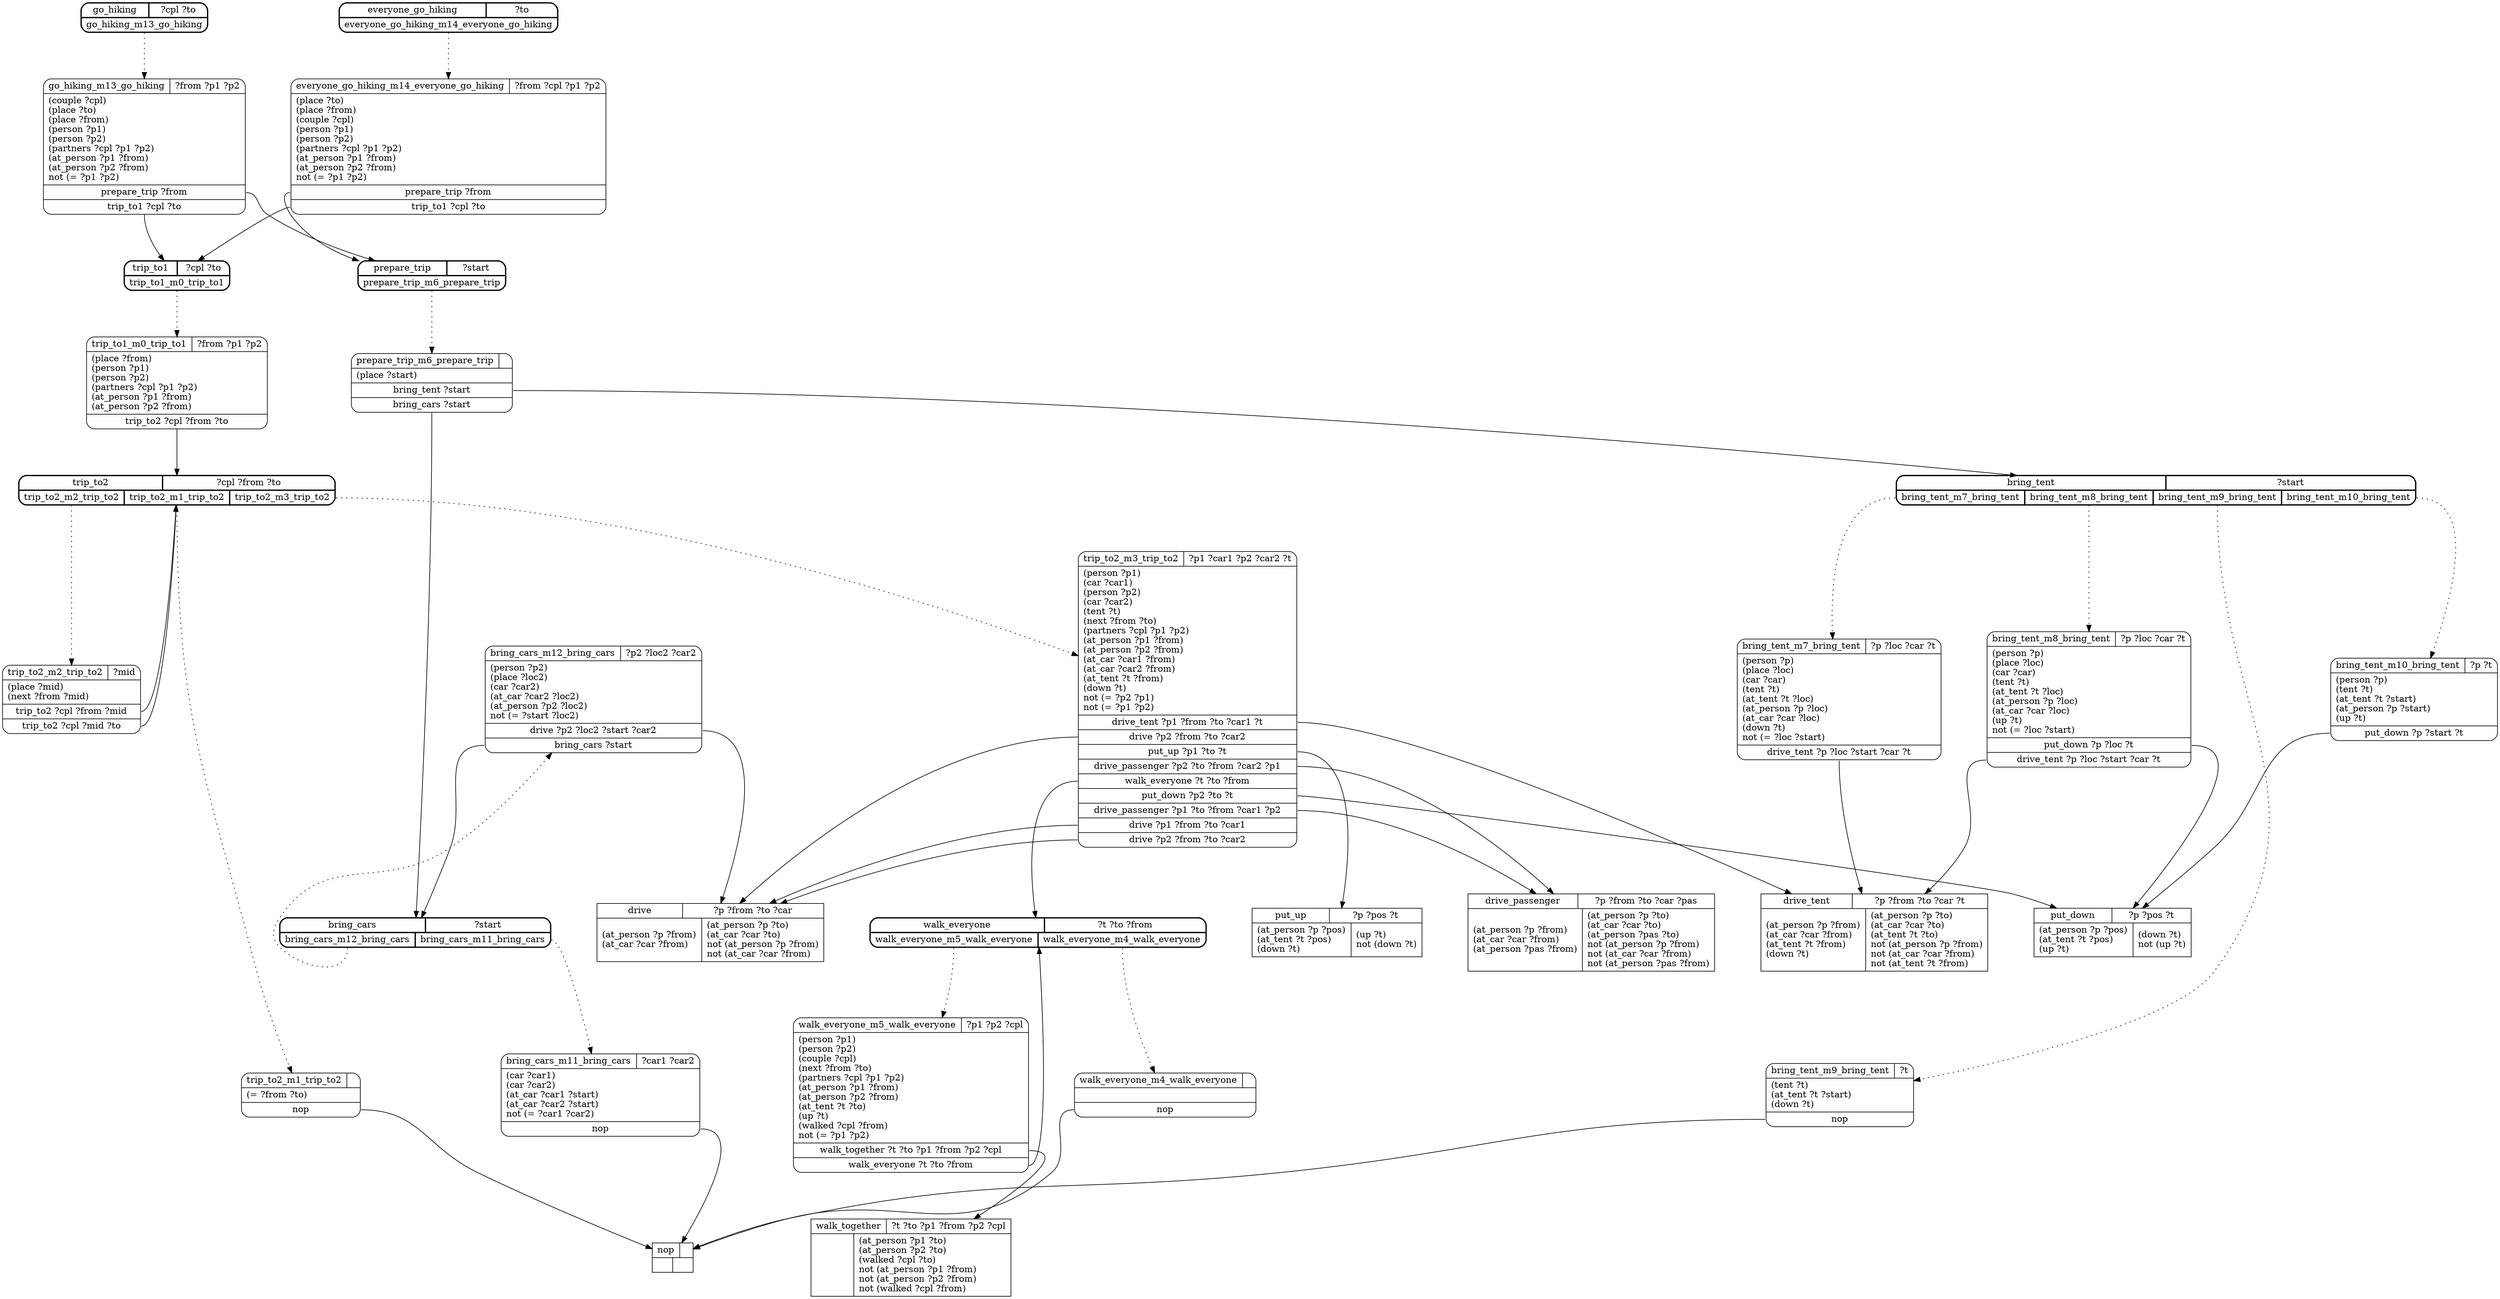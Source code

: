 // Generated by Hype
digraph "hiking" {
  nodesep=1
  ranksep=1
  // Operators
  node [shape=record]
  "put_down" [
    label="{{\N|?p ?pos ?t}|{(at_person ?p ?pos)\l(at_tent ?t ?pos)\l(up ?t)\l|(down ?t)\lnot (up ?t)\l}}"
  ]
  "put_up" [
    label="{{\N|?p ?pos ?t}|{(at_person ?p ?pos)\l(at_tent ?t ?pos)\l(down ?t)\l|(up ?t)\lnot (down ?t)\l}}"
  ]
  "drive_passenger" [
    label="{{\N|?p ?from ?to ?car ?pas}|{(at_person ?p ?from)\l(at_car ?car ?from)\l(at_person ?pas ?from)\l|(at_person ?p ?to)\l(at_car ?car ?to)\l(at_person ?pas ?to)\lnot (at_person ?p ?from)\lnot (at_car ?car ?from)\lnot (at_person ?pas ?from)\l}}"
  ]
  "drive" [
    label="{{\N|?p ?from ?to ?car}|{(at_person ?p ?from)\l(at_car ?car ?from)\l|(at_person ?p ?to)\l(at_car ?car ?to)\lnot (at_person ?p ?from)\lnot (at_car ?car ?from)\l}}"
  ]
  "drive_tent" [
    label="{{\N|?p ?from ?to ?car ?t}|{(at_person ?p ?from)\l(at_car ?car ?from)\l(at_tent ?t ?from)\l(down ?t)\l|(at_person ?p ?to)\l(at_car ?car ?to)\l(at_tent ?t ?to)\lnot (at_person ?p ?from)\lnot (at_car ?car ?from)\lnot (at_tent ?t ?from)\l}}"
  ]
  "walk_together" [
    label="{{\N|?t ?to ?p1 ?from ?p2 ?cpl}|{|(at_person ?p1 ?to)\l(at_person ?p2 ?to)\l(walked ?cpl ?to)\lnot (at_person ?p1 ?from)\lnot (at_person ?p2 ?from)\lnot (walked ?cpl ?from)\l}}"
  ]
  "nop" [
    label="{{\N|}|{|}}"
  ]
  // Methods
  node [shape=Mrecord]
  "trip_to1" [
    style=bold
    label="{{\N|?cpl ?to}|{<0>trip_to1_m0_trip_to1}}"
  ]
  "trip_to1_m0_trip_to1" [
    label="{{\N|?from ?p1 ?p2}|(place ?from)\l(person ?p1)\l(person ?p2)\l(partners ?cpl ?p1 ?p2)\l(at_person ?p1 ?from)\l(at_person ?p2 ?from)\l|<0>trip_to2 ?cpl ?from ?to}"
  ]
  "trip_to1":0 -> "trip_to1_m0_trip_to1" [style=dotted]
  "trip_to1_m0_trip_to1":0 -> "trip_to2"
  "trip_to2" [
    style=bold
    label="{{\N|?cpl ?from ?to}|{<0>trip_to2_m2_trip_to2|<1>trip_to2_m1_trip_to2|<2>trip_to2_m3_trip_to2}}"
  ]
  "trip_to2_m2_trip_to2" [
    label="{{\N|?mid}|(place ?mid)\l(next ?from ?mid)\l|<0>trip_to2 ?cpl ?from ?mid|<1>trip_to2 ?cpl ?mid ?to}"
  ]
  "trip_to2":0 -> "trip_to2_m2_trip_to2" [style=dotted]
  "trip_to2_m2_trip_to2":0 -> "trip_to2"
  "trip_to2_m2_trip_to2":1 -> "trip_to2"
  "trip_to2_m1_trip_to2" [
    label="{{\N|}|(= ?from ?to)\l|<0>nop}"
  ]
  "trip_to2":1 -> "trip_to2_m1_trip_to2" [style=dotted]
  "trip_to2_m1_trip_to2":0 -> "nop"
  "trip_to2_m3_trip_to2" [
    label="{{\N|?p1 ?car1 ?p2 ?car2 ?t}|(person ?p1)\l(car ?car1)\l(person ?p2)\l(car ?car2)\l(tent ?t)\l(next ?from ?to)\l(partners ?cpl ?p1 ?p2)\l(at_person ?p1 ?from)\l(at_person ?p2 ?from)\l(at_car ?car1 ?from)\l(at_car ?car2 ?from)\l(at_tent ?t ?from)\l(down ?t)\lnot (= ?p2 ?p1)\lnot (= ?p1 ?p2)\l|<0>drive_tent ?p1 ?from ?to ?car1 ?t|<1>drive ?p2 ?from ?to ?car2|<2>put_up ?p1 ?to ?t|<3>drive_passenger ?p2 ?to ?from ?car2 ?p1|<4>walk_everyone ?t ?to ?from|<5>put_down ?p2 ?to ?t|<6>drive_passenger ?p1 ?to ?from ?car1 ?p2|<7>drive ?p1 ?from ?to ?car1|<8>drive ?p2 ?from ?to ?car2}"
  ]
  "trip_to2":2 -> "trip_to2_m3_trip_to2" [style=dotted]
  "trip_to2_m3_trip_to2":0 -> "drive_tent"
  "trip_to2_m3_trip_to2":1 -> "drive"
  "trip_to2_m3_trip_to2":2 -> "put_up"
  "trip_to2_m3_trip_to2":3 -> "drive_passenger"
  "trip_to2_m3_trip_to2":4 -> "walk_everyone"
  "trip_to2_m3_trip_to2":5 -> "put_down"
  "trip_to2_m3_trip_to2":6 -> "drive_passenger"
  "trip_to2_m3_trip_to2":7 -> "drive"
  "trip_to2_m3_trip_to2":8 -> "drive"
  "walk_everyone" [
    style=bold
    label="{{\N|?t ?to ?from}|{<0>walk_everyone_m5_walk_everyone|<1>walk_everyone_m4_walk_everyone}}"
  ]
  "walk_everyone_m5_walk_everyone" [
    label="{{\N|?p1 ?p2 ?cpl}|(person ?p1)\l(person ?p2)\l(couple ?cpl)\l(next ?from ?to)\l(partners ?cpl ?p1 ?p2)\l(at_person ?p1 ?from)\l(at_person ?p2 ?from)\l(at_tent ?t ?to)\l(up ?t)\l(walked ?cpl ?from)\lnot (= ?p1 ?p2)\l|<0>walk_together ?t ?to ?p1 ?from ?p2 ?cpl|<1>walk_everyone ?t ?to ?from}"
  ]
  "walk_everyone":0 -> "walk_everyone_m5_walk_everyone" [style=dotted]
  "walk_everyone_m5_walk_everyone":0 -> "walk_together"
  "walk_everyone_m5_walk_everyone":1 -> "walk_everyone"
  "walk_everyone_m4_walk_everyone" [
    label="{{\N|}||<0>nop}"
  ]
  "walk_everyone":1 -> "walk_everyone_m4_walk_everyone" [style=dotted]
  "walk_everyone_m4_walk_everyone":0 -> "nop"
  "prepare_trip" [
    style=bold
    label="{{\N|?start}|{<0>prepare_trip_m6_prepare_trip}}"
  ]
  "prepare_trip_m6_prepare_trip" [
    label="{{\N|}|(place ?start)\l|<0>bring_tent ?start|<1>bring_cars ?start}"
  ]
  "prepare_trip":0 -> "prepare_trip_m6_prepare_trip" [style=dotted]
  "prepare_trip_m6_prepare_trip":0 -> "bring_tent"
  "prepare_trip_m6_prepare_trip":1 -> "bring_cars"
  "bring_tent" [
    style=bold
    label="{{\N|?start}|{<0>bring_tent_m7_bring_tent|<1>bring_tent_m8_bring_tent|<2>bring_tent_m9_bring_tent|<3>bring_tent_m10_bring_tent}}"
  ]
  "bring_tent_m7_bring_tent" [
    label="{{\N|?p ?loc ?car ?t}|(person ?p)\l(place ?loc)\l(car ?car)\l(tent ?t)\l(at_tent ?t ?loc)\l(at_person ?p ?loc)\l(at_car ?car ?loc)\l(down ?t)\lnot (= ?loc ?start)\l|<0>drive_tent ?p ?loc ?start ?car ?t}"
  ]
  "bring_tent":0 -> "bring_tent_m7_bring_tent" [style=dotted]
  "bring_tent_m7_bring_tent":0 -> "drive_tent"
  "bring_tent_m8_bring_tent" [
    label="{{\N|?p ?loc ?car ?t}|(person ?p)\l(place ?loc)\l(car ?car)\l(tent ?t)\l(at_tent ?t ?loc)\l(at_person ?p ?loc)\l(at_car ?car ?loc)\l(up ?t)\lnot (= ?loc ?start)\l|<0>put_down ?p ?loc ?t|<1>drive_tent ?p ?loc ?start ?car ?t}"
  ]
  "bring_tent":1 -> "bring_tent_m8_bring_tent" [style=dotted]
  "bring_tent_m8_bring_tent":0 -> "put_down"
  "bring_tent_m8_bring_tent":1 -> "drive_tent"
  "bring_tent_m9_bring_tent" [
    label="{{\N|?t}|(tent ?t)\l(at_tent ?t ?start)\l(down ?t)\l|<0>nop}"
  ]
  "bring_tent":2 -> "bring_tent_m9_bring_tent" [style=dotted]
  "bring_tent_m9_bring_tent":0 -> "nop"
  "bring_tent_m10_bring_tent" [
    label="{{\N|?p ?t}|(person ?p)\l(tent ?t)\l(at_tent ?t ?start)\l(at_person ?p ?start)\l(up ?t)\l|<0>put_down ?p ?start ?t}"
  ]
  "bring_tent":3 -> "bring_tent_m10_bring_tent" [style=dotted]
  "bring_tent_m10_bring_tent":0 -> "put_down"
  "bring_cars" [
    style=bold
    label="{{\N|?start}|{<0>bring_cars_m12_bring_cars|<1>bring_cars_m11_bring_cars}}"
  ]
  "bring_cars_m12_bring_cars" [
    label="{{\N|?p2 ?loc2 ?car2}|(person ?p2)\l(place ?loc2)\l(car ?car2)\l(at_car ?car2 ?loc2)\l(at_person ?p2 ?loc2)\lnot (= ?start ?loc2)\l|<0>drive ?p2 ?loc2 ?start ?car2|<1>bring_cars ?start}"
  ]
  "bring_cars":0 -> "bring_cars_m12_bring_cars" [style=dotted]
  "bring_cars_m12_bring_cars":0 -> "drive"
  "bring_cars_m12_bring_cars":1 -> "bring_cars"
  "bring_cars_m11_bring_cars" [
    label="{{\N|?car1 ?car2}|(car ?car1)\l(car ?car2)\l(at_car ?car1 ?start)\l(at_car ?car2 ?start)\lnot (= ?car1 ?car2)\l|<0>nop}"
  ]
  "bring_cars":1 -> "bring_cars_m11_bring_cars" [style=dotted]
  "bring_cars_m11_bring_cars":0 -> "nop"
  "go_hiking" [
    style=bold
    label="{{\N|?cpl ?to}|{<0>go_hiking_m13_go_hiking}}"
  ]
  "go_hiking_m13_go_hiking" [
    label="{{\N|?from ?p1 ?p2}|(couple ?cpl)\l(place ?to)\l(place ?from)\l(person ?p1)\l(person ?p2)\l(partners ?cpl ?p1 ?p2)\l(at_person ?p1 ?from)\l(at_person ?p2 ?from)\lnot (= ?p1 ?p2)\l|<0>prepare_trip ?from|<1>trip_to1 ?cpl ?to}"
  ]
  "go_hiking":0 -> "go_hiking_m13_go_hiking" [style=dotted]
  "go_hiking_m13_go_hiking":0 -> "prepare_trip"
  "go_hiking_m13_go_hiking":1 -> "trip_to1"
  "everyone_go_hiking" [
    style=bold
    label="{{\N|?to}|{<0>everyone_go_hiking_m14_everyone_go_hiking}}"
  ]
  "everyone_go_hiking_m14_everyone_go_hiking" [
    label="{{\N|?from ?cpl ?p1 ?p2}|(place ?to)\l(place ?from)\l(couple ?cpl)\l(person ?p1)\l(person ?p2)\l(partners ?cpl ?p1 ?p2)\l(at_person ?p1 ?from)\l(at_person ?p2 ?from)\lnot (= ?p1 ?p2)\l|<0>prepare_trip ?from|<1>trip_to1 ?cpl ?to}"
  ]
  "everyone_go_hiking":0 -> "everyone_go_hiking_m14_everyone_go_hiking" [style=dotted]
  "everyone_go_hiking_m14_everyone_go_hiking":0 -> "prepare_trip"
  "everyone_go_hiking_m14_everyone_go_hiking":1 -> "trip_to1"
}
